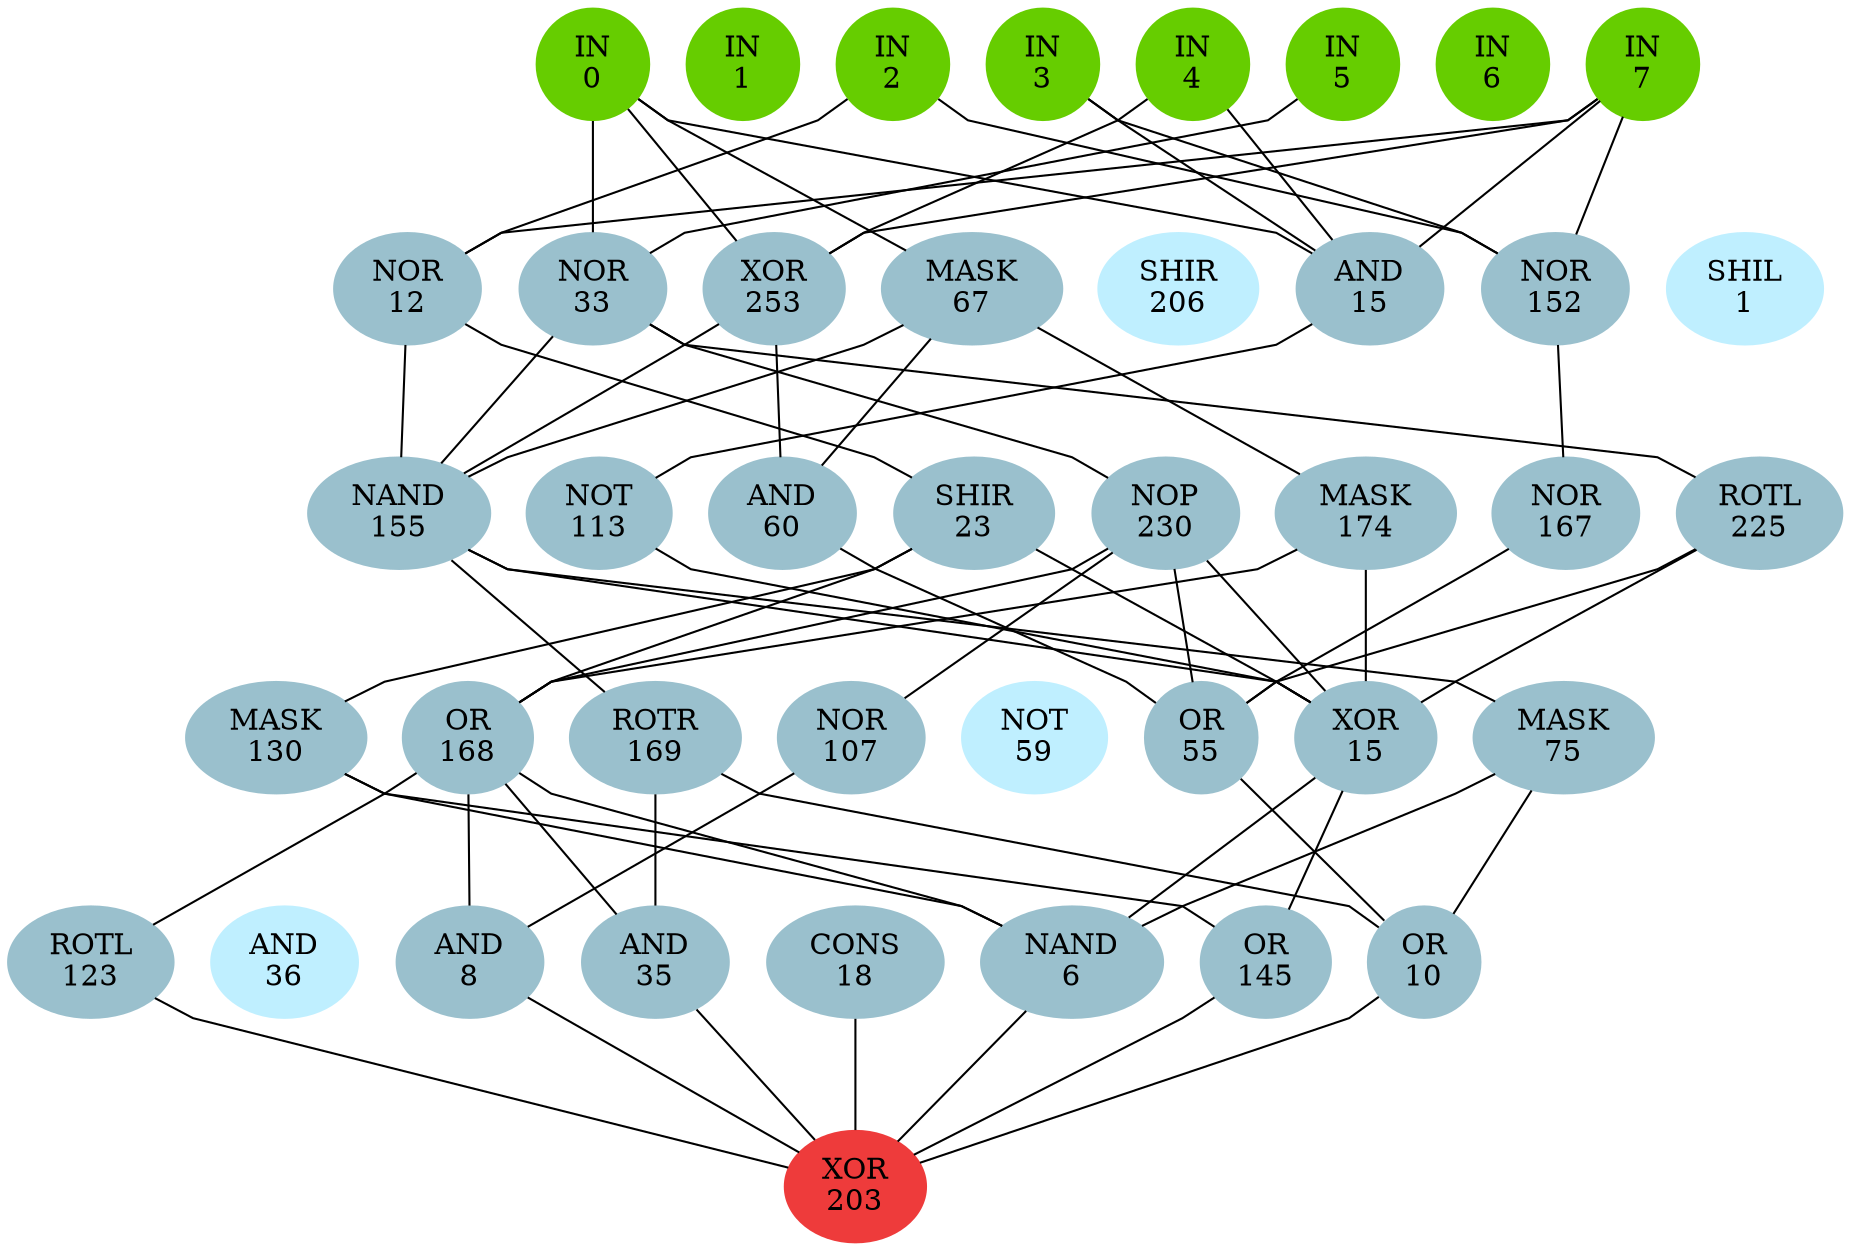 graph EACircuit {
rankdir=BT;
ranksep=0.75;
ordering=out;
splines=polyline;
node [style=filled, color=lightblue2];

{ rank=same;
node [color=chartreuse3];
"-1_0"[label="IN\n0"];
node [color=chartreuse3];
"-1_1"[label="IN\n1"];
node [color=chartreuse3];
"-1_2"[label="IN\n2"];
node [color=chartreuse3];
"-1_3"[label="IN\n3"];
node [color=chartreuse3];
"-1_4"[label="IN\n4"];
node [color=chartreuse3];
"-1_5"[label="IN\n5"];
node [color=chartreuse3];
"-1_6"[label="IN\n6"];
node [color=chartreuse3];
"-1_7"[label="IN\n7"];
}
{ rank=same;
node [color=lightblue3];
"0_0"[label="NOR\n12"];
node [color=lightblue3];
"0_1"[label="NOR\n33"];
node [color=lightblue3];
"0_2"[label="XOR\n253"];
node [color=lightblue3];
"0_3"[label="MASK\n67"];
node [color=lightblue1];
"0_4"[label="SHIR\n206"];
node [color=lightblue3];
"0_5"[label="AND\n15"];
node [color=lightblue3];
"0_6"[label="NOR\n152"];
node [color=lightblue1];
"0_7"[label="SHIL\n1"];
}
{ rank=same;
node [color=lightblue3];
"1_0"[label="NAND\n155"];
node [color=lightblue3];
"1_1"[label="NOT\n113"];
node [color=lightblue3];
"1_2"[label="AND\n60"];
node [color=lightblue3];
"1_3"[label="SHIR\n23"];
node [color=lightblue3];
"1_4"[label="NOP\n230"];
node [color=lightblue3];
"1_5"[label="MASK\n174"];
node [color=lightblue3];
"1_6"[label="NOR\n167"];
node [color=lightblue3];
"1_7"[label="ROTL\n225"];
}
{ rank=same;
node [color=lightblue3];
"2_0"[label="MASK\n130"];
node [color=lightblue3];
"2_1"[label="OR\n168"];
node [color=lightblue3];
"2_2"[label="ROTR\n169"];
node [color=lightblue3];
"2_3"[label="NOR\n107"];
node [color=lightblue1];
"2_4"[label="NOT\n59"];
node [color=lightblue3];
"2_5"[label="OR\n55"];
node [color=lightblue3];
"2_6"[label="XOR\n15"];
node [color=lightblue3];
"2_7"[label="MASK\n75"];
}
{ rank=same;
node [color=lightblue3];
"3_0"[label="ROTL\n123"];
node [color=lightblue1];
"3_1"[label="AND\n36"];
node [color=lightblue3];
"3_2"[label="AND\n8"];
node [color=lightblue3];
"3_3"[label="AND\n35"];
node [color=lightblue3];
"3_4"[label="CONS\n18"];
node [color=lightblue3];
"3_5"[label="NAND\n6"];
node [color=lightblue3];
"3_6"[label="OR\n145"];
node [color=lightblue3];
"3_7"[label="OR\n10"];
}
{ rank=same;
node [color=brown2];
"4_0"[label="XOR\n203"];
}
edge[style=invis];
"-1_0" -- "-1_1" -- "-1_2" -- "-1_3" -- "-1_4" -- "-1_5" -- "-1_6" -- "-1_7";
"0_0" -- "0_1" -- "0_2" -- "0_3" -- "0_4" -- "0_5" -- "0_6" -- "0_7";
"1_0" -- "1_1" -- "1_2" -- "1_3" -- "1_4" -- "1_5" -- "1_6" -- "1_7";
"2_0" -- "2_1" -- "2_2" -- "2_3" -- "2_4" -- "2_5" -- "2_6" -- "2_7";
"3_0" -- "3_1" -- "3_2" -- "3_3" -- "3_4" -- "3_5" -- "3_6" -- "3_7";
"4_0" -- "4_0";
edge[style=solid];
"0_0" -- "-1_2";
"0_0" -- "-1_7";
"0_1" -- "-1_0";
"0_1" -- "-1_5";
"0_2" -- "-1_0";
"0_2" -- "-1_4";
"0_2" -- "-1_7";
"0_3" -- "-1_0";
"0_5" -- "-1_0";
"0_5" -- "-1_3";
"0_5" -- "-1_4";
"0_5" -- "-1_7";
"0_6" -- "-1_2";
"0_6" -- "-1_3";
"0_6" -- "-1_7";
"1_0" -- "0_0";
"1_0" -- "0_1";
"1_0" -- "0_2";
"1_0" -- "0_3";
"1_1" -- "0_5";
"1_2" -- "0_2";
"1_2" -- "0_3";
"1_3" -- "0_0";
"1_4" -- "0_1";
"1_5" -- "0_3";
"1_6" -- "0_6";
"1_7" -- "0_1";
"2_0" -- "1_3";
"2_1" -- "1_3";
"2_1" -- "1_4";
"2_1" -- "1_5";
"2_2" -- "1_0";
"2_3" -- "1_4";
"2_5" -- "1_2";
"2_5" -- "1_4";
"2_5" -- "1_6";
"2_5" -- "1_7";
"2_6" -- "1_0";
"2_6" -- "1_1";
"2_6" -- "1_3";
"2_6" -- "1_4";
"2_6" -- "1_5";
"2_6" -- "1_7";
"2_7" -- "1_0";
"3_0" -- "2_1";
"3_2" -- "2_1";
"3_2" -- "2_3";
"3_3" -- "2_1";
"3_3" -- "2_2";
"3_5" -- "2_0";
"3_5" -- "2_1";
"3_5" -- "2_6";
"3_5" -- "2_7";
"3_6" -- "2_0";
"3_6" -- "2_6";
"3_7" -- "2_2";
"3_7" -- "2_5";
"3_7" -- "2_7";
"4_0" -- "3_0";
"4_0" -- "3_2";
"4_0" -- "3_3";
"4_0" -- "3_4";
"4_0" -- "3_5";
"4_0" -- "3_6";
"4_0" -- "3_7";
}